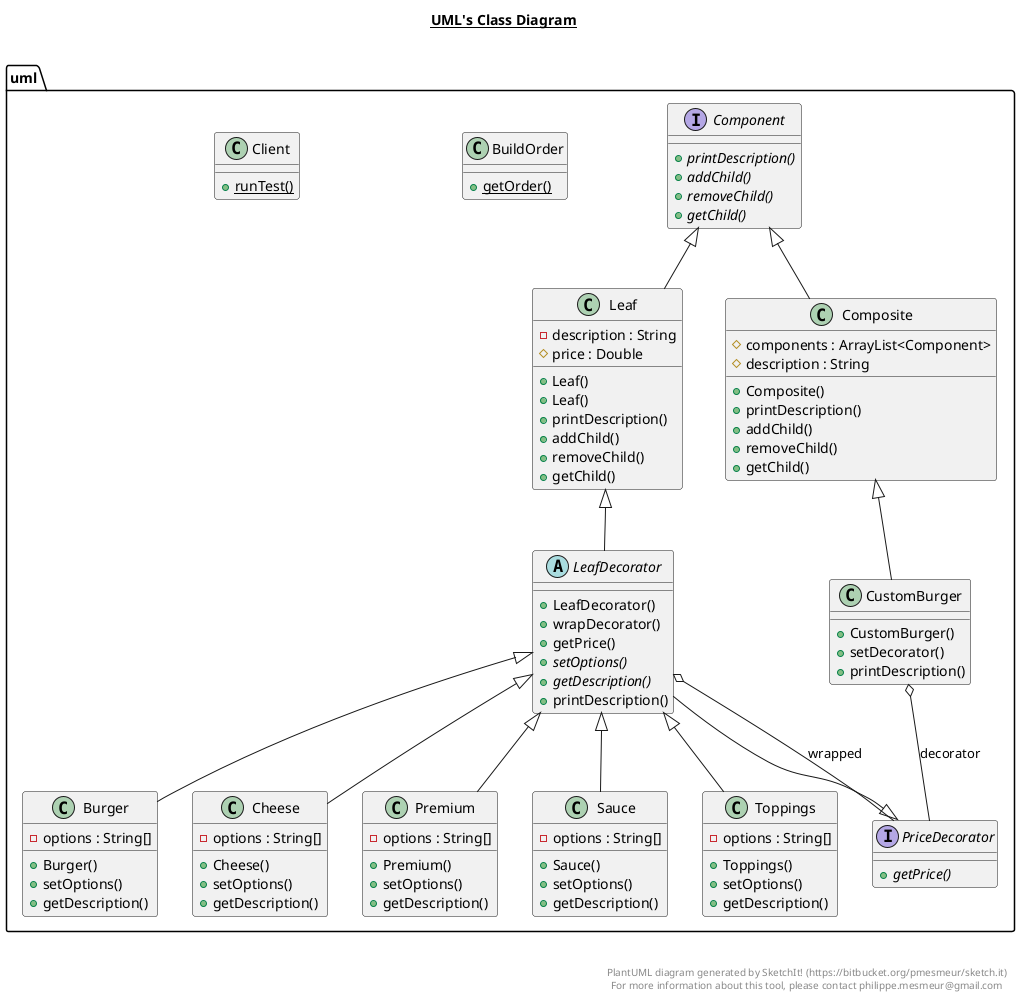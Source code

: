 @startuml

title __UML's Class Diagram__\n

  package uml {
    class BuildOrder {
        {static} + getOrder()
    }
  }
  

  package uml {
    class Burger {
        - options : String[]
        + Burger()
        + setOptions()
        + getDescription()
    }
  }
  

  package uml {
    class Cheese {
        - options : String[]
        + Cheese()
        + setOptions()
        + getDescription()
    }
  }
  

  package uml {
    class Client {
        {static} + runTest()
    }
  }
  

  package uml {
    interface Component {
        {abstract} + printDescription()
        {abstract} + addChild()
        {abstract} + removeChild()
        {abstract} + getChild()
    }
  }
  

  package uml {
    class Composite {
        # components : ArrayList<Component>
        # description : String
        + Composite()
        + printDescription()
        + addChild()
        + removeChild()
        + getChild()
    }
  }
  

  package uml {
    class CustomBurger {
        + CustomBurger()
        + setDecorator()
        + printDescription()
    }
  }
  

  package uml {
    class Leaf {
        - description : String
        # price : Double
        + Leaf()
        + Leaf()
        + printDescription()
        + addChild()
        + removeChild()
        + getChild()
    }
  }
  

  package uml {
    abstract class LeafDecorator {
        + LeafDecorator()
        + wrapDecorator()
        + getPrice()
        {abstract} + setOptions()
        {abstract} + getDescription()
        + printDescription()
    }
  }
  

  package uml {
    class Premium {
        - options : String[]
        + Premium()
        + setOptions()
        + getDescription()
    }
  }
  

  package uml {
    interface PriceDecorator {
        {abstract} + getPrice()
    }
  }
  

  package uml {
    class Sauce {
        - options : String[]
        + Sauce()
        + setOptions()
        + getDescription()
    }
  }
  

  package uml {
    class Toppings {
        - options : String[]
        + Toppings()
        + setOptions()
        + getDescription()
    }
  }
  

  Burger -up-|> LeafDecorator
  Cheese -up-|> LeafDecorator
  Composite -up-|> Component
  CustomBurger -up-|> Composite
  CustomBurger o-- PriceDecorator : decorator
  Leaf -up-|> Component
  LeafDecorator -up-|> PriceDecorator
  LeafDecorator -up-|> Leaf
  LeafDecorator o-- PriceDecorator : wrapped
  Premium -up-|> LeafDecorator
  Sauce -up-|> LeafDecorator
  Toppings -up-|> LeafDecorator


right footer


PlantUML diagram generated by SketchIt! (https://bitbucket.org/pmesmeur/sketch.it)
For more information about this tool, please contact philippe.mesmeur@gmail.com
endfooter

@enduml

